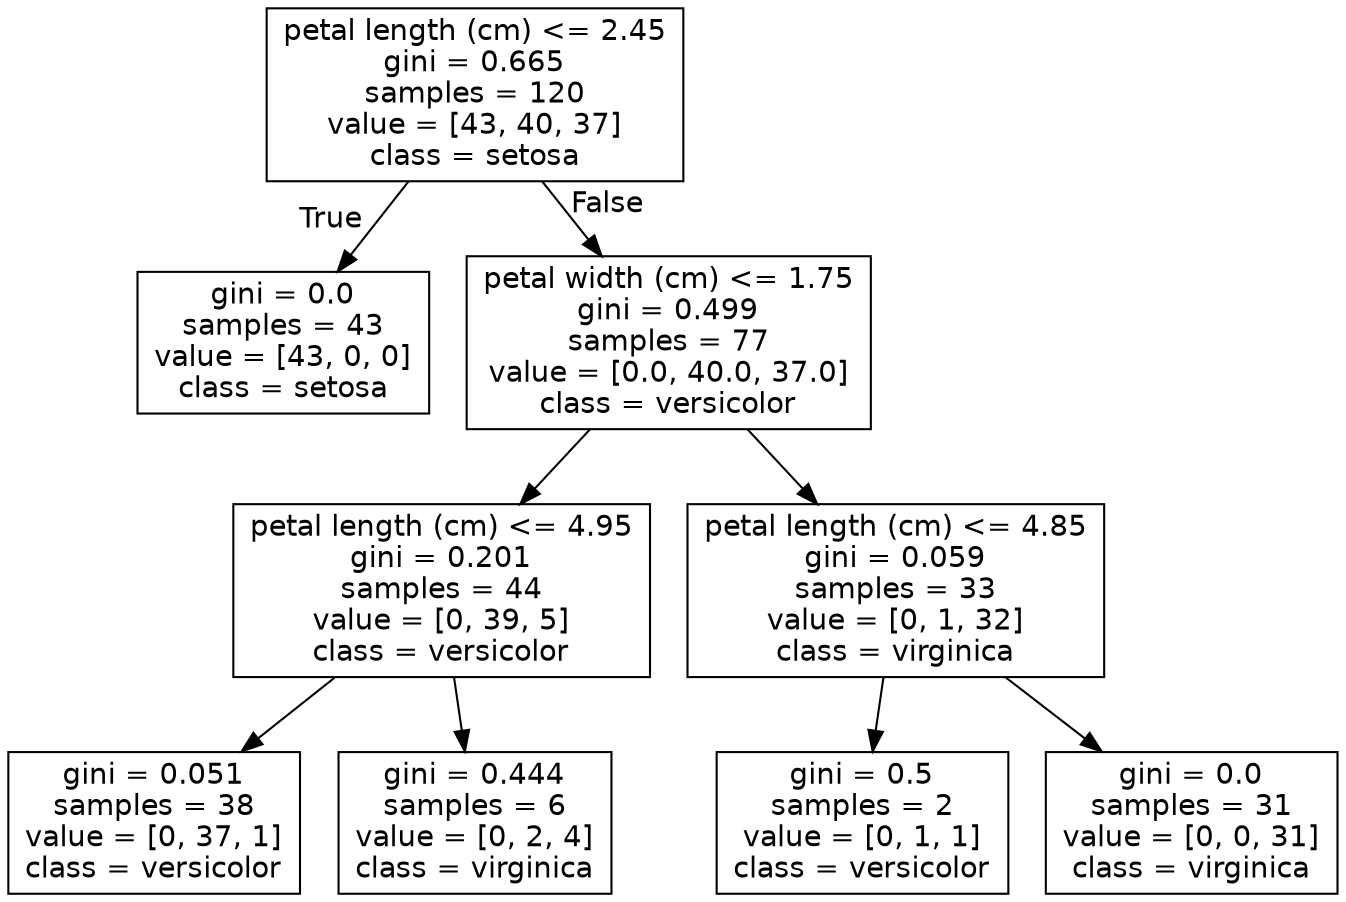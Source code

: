 digraph Tree {
node [shape=box, fontname="helvetica"] ;
edge [fontname="helvetica"] ;
0 [label="petal length (cm) <= 2.45\ngini = 0.665\nsamples = 120\nvalue = [43, 40, 37]\nclass = setosa"] ;
1 [label="gini = 0.0\nsamples = 43\nvalue = [43, 0, 0]\nclass = setosa"] ;
0 -> 1 [labeldistance=2.5, labelangle=45, headlabel="True"] ;
2 [label="petal width (cm) <= 1.75\ngini = 0.499\nsamples = 77\nvalue = [0.0, 40.0, 37.0]\nclass = versicolor"] ;
0 -> 2 [labeldistance=2.5, labelangle=-45, headlabel="False"] ;
3 [label="petal length (cm) <= 4.95\ngini = 0.201\nsamples = 44\nvalue = [0, 39, 5]\nclass = versicolor"] ;
2 -> 3 ;
4 [label="gini = 0.051\nsamples = 38\nvalue = [0, 37, 1]\nclass = versicolor"] ;
3 -> 4 ;
5 [label="gini = 0.444\nsamples = 6\nvalue = [0, 2, 4]\nclass = virginica"] ;
3 -> 5 ;
6 [label="petal length (cm) <= 4.85\ngini = 0.059\nsamples = 33\nvalue = [0, 1, 32]\nclass = virginica"] ;
2 -> 6 ;
7 [label="gini = 0.5\nsamples = 2\nvalue = [0, 1, 1]\nclass = versicolor"] ;
6 -> 7 ;
8 [label="gini = 0.0\nsamples = 31\nvalue = [0, 0, 31]\nclass = virginica"] ;
6 -> 8 ;
}